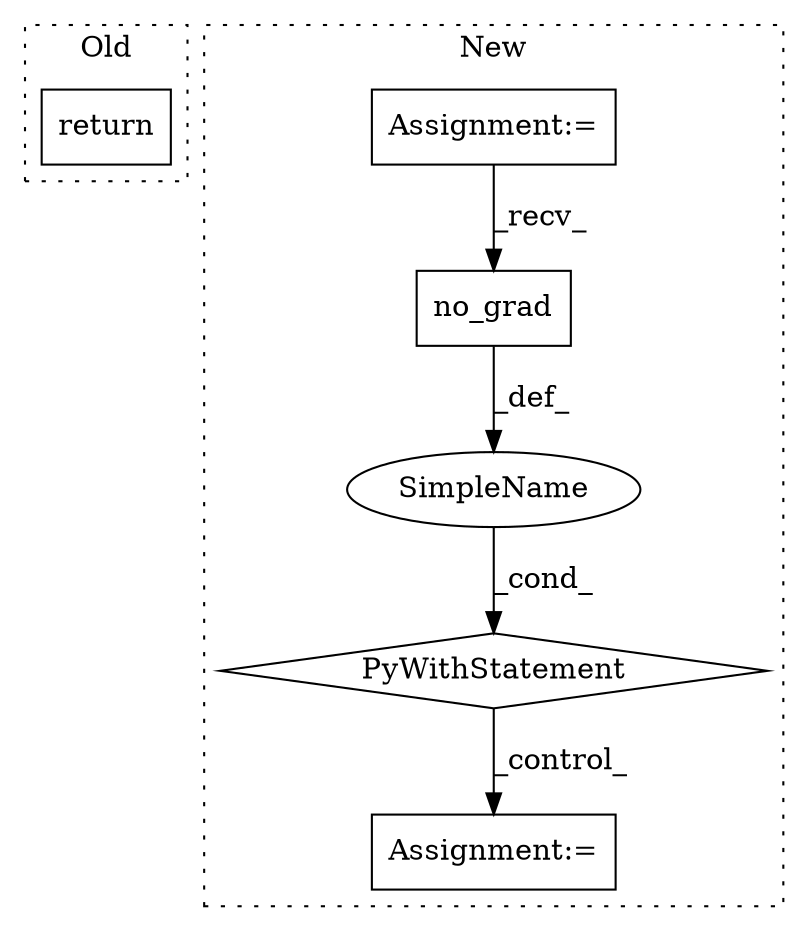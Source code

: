 digraph G {
subgraph cluster0 {
1 [label="return" a="41" s="1220" l="7" shape="box"];
label = "Old";
style="dotted";
}
subgraph cluster1 {
2 [label="no_grad" a="32" s="1278" l="9" shape="box"];
3 [label="PyWithStatement" a="104" s="1262,1287" l="10,2" shape="diamond"];
4 [label="Assignment:=" a="7" s="1308" l="1" shape="box"];
5 [label="SimpleName" a="42" s="" l="" shape="ellipse"];
6 [label="Assignment:=" a="7" s="1204" l="5" shape="box"];
label = "New";
style="dotted";
}
2 -> 5 [label="_def_"];
3 -> 4 [label="_control_"];
5 -> 3 [label="_cond_"];
6 -> 2 [label="_recv_"];
}